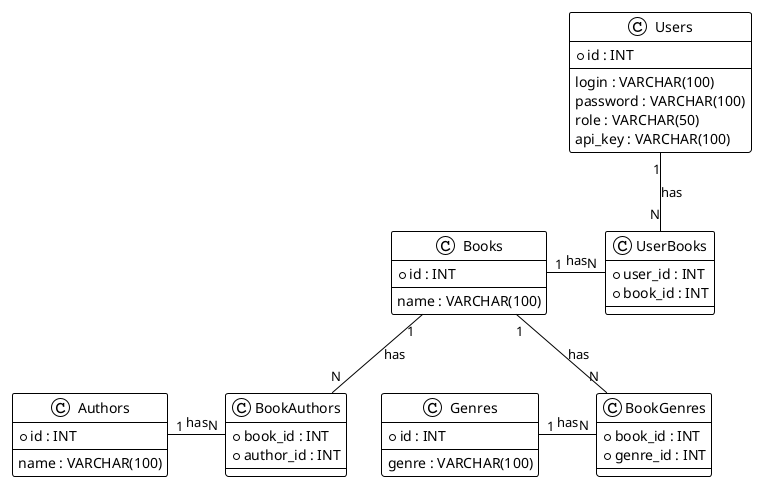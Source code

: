 @startuml
!theme plain
class Users {
  + id : INT
  --
  login : VARCHAR(100)
  password : VARCHAR(100)
  role : VARCHAR(50)
  api_key : VARCHAR(100)
}

class Books {
  + id : INT
  --
  name : VARCHAR(100)
}

class Authors {
  + id : INT
  --
  name : VARCHAR(100)
}

class Genres {
  + id : INT
  --
  genre : VARCHAR(100)
}

class BookAuthors {
  + book_id : INT
  + author_id : INT
}

class BookGenres {
  + book_id : INT
  + genre_id : INT
}

class UserBooks {
  + user_id : INT
  + book_id : INT
}

Users "1" -- "N" UserBooks : has
Books "1" - "N" UserBooks : has
Books "1" -- "N" BookAuthors : has
Authors "1" - "N" BookAuthors : has
Books "1" -- "N" BookGenres : has
Genres "1" - "N" BookGenres : has
@enduml
